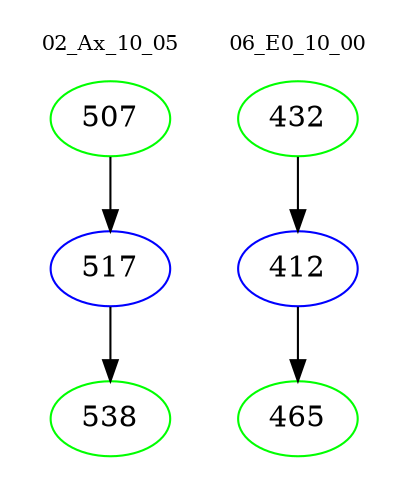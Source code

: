 digraph{
subgraph cluster_0 {
color = white
label = "02_Ax_10_05";
fontsize=10;
T0_507 [label="507", color="green"]
T0_507 -> T0_517 [color="black"]
T0_517 [label="517", color="blue"]
T0_517 -> T0_538 [color="black"]
T0_538 [label="538", color="green"]
}
subgraph cluster_1 {
color = white
label = "06_E0_10_00";
fontsize=10;
T1_432 [label="432", color="green"]
T1_432 -> T1_412 [color="black"]
T1_412 [label="412", color="blue"]
T1_412 -> T1_465 [color="black"]
T1_465 [label="465", color="green"]
}
}
